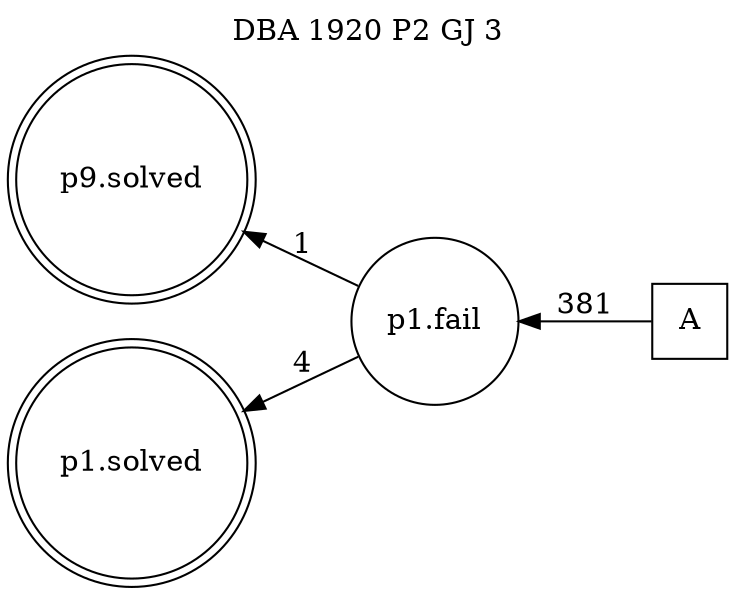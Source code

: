 digraph DBA_1920_P2_GJ_3 {
labelloc="tl"
label= " DBA 1920 P2 GJ 3 "
rankdir="RL";
graph [ size=" 10 , 10 !"]

"A" [shape="square" label="A"]
"p1.fail" [shape="circle" label="p1.fail"]
"p9.solved" [shape="doublecircle" label="p9.solved"]
"p1.solved" [shape="doublecircle" label="p1.solved"]
"A" -> "p1.fail" [ label=381]
"p1.fail" -> "p9.solved" [ label=1]
"p1.fail" -> "p1.solved" [ label=4]
}
